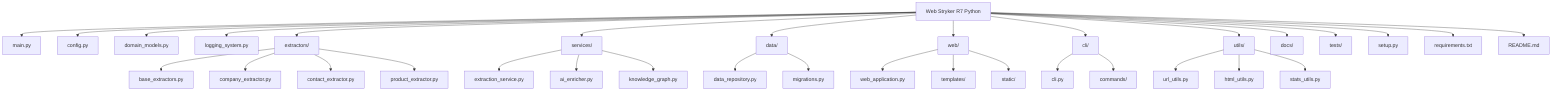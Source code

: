 graph TD
    src[Web Stryker R7 Python]
    src --> main[main.py]
    src --> config.py
    src --> domain_models.py
    src --> logging_system.py
    
    src --> extractors[extractors/]
    extractors --> base[base_extractors.py]
    extractors --> company[company_extractor.py]
    extractors --> contact[contact_extractor.py]
    extractors --> product[product_extractor.py]
    
    src --> services[services/]
    services --> extraction[extraction_service.py]
    services --> ai[ai_enricher.py]
    services --> kg[knowledge_graph.py]
    
    src --> data[data/]
    data --> repo[data_repository.py]
    data --> migrations[migrations.py]
    
    src --> web[web/]
    web --> app[web_application.py]
    web --> templates[templates/]
    web --> static[static/]
    
    src --> cli[cli/]
    cli --> cli_app[cli.py]
    cli --> commands[commands/]
    
    src --> utils[utils/]
    utils --> url[url_utils.py]
    utils --> html[html_utils.py]
    utils --> stats[stats_utils.py]
    
    src --> docs[docs/]
    src --> tests[tests/]
    src --> setup.py
    src --> requirements.txt
    src --> README.md
